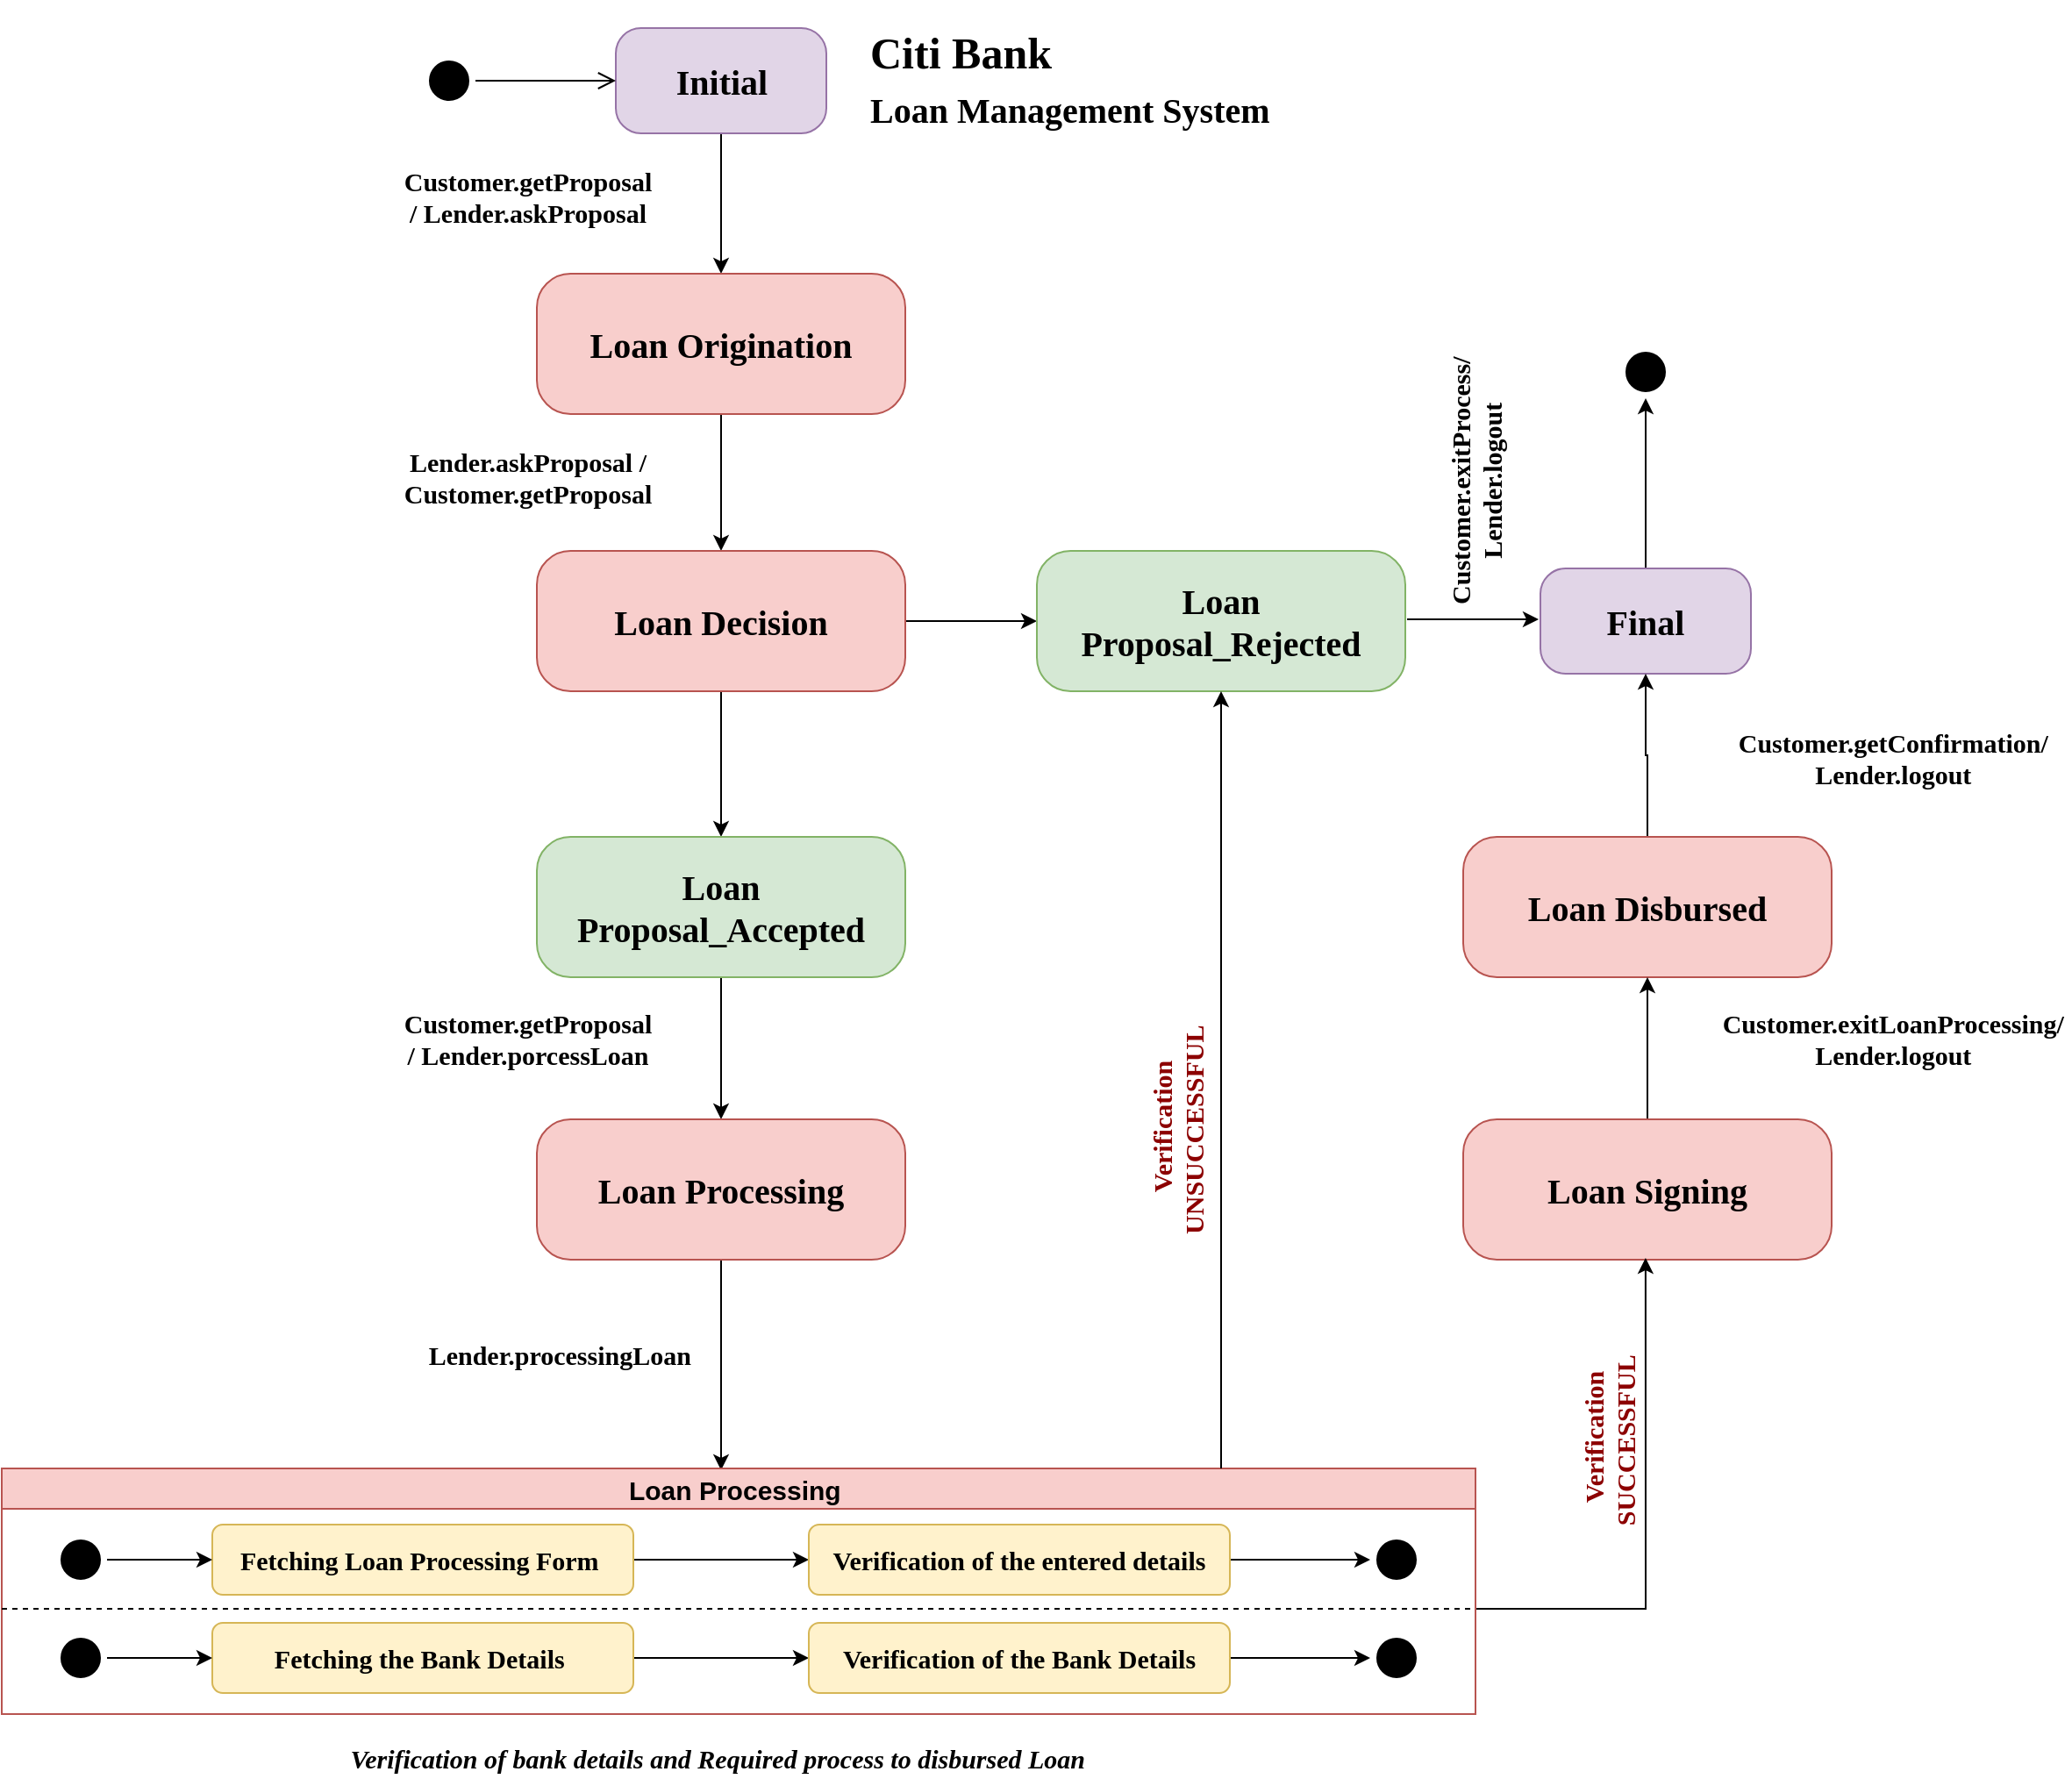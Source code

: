 <mxfile version="22.1.18" type="device">
  <diagram name="Page-1" id="58cdce13-f638-feb5-8d6f-7d28b1aa9fa0">
    <mxGraphModel dx="3259" dy="559" grid="1" gridSize="10" guides="1" tooltips="1" connect="1" arrows="1" fold="1" page="1" pageScale="1" pageWidth="1100" pageHeight="850" background="none" math="0" shadow="0">
      <root>
        <mxCell id="0" />
        <mxCell id="1" parent="0" />
        <mxCell id="382b91b5511bd0f7-1" value="" style="ellipse;html=1;shape=startState;fillColor=#000000;strokeColor=#000000;rounded=1;shadow=0;comic=0;labelBackgroundColor=none;fontFamily=Verdana;fontSize=12;fontColor=#000000;align=center;direction=south;" parent="1" vertex="1">
          <mxGeometry x="-1040" y="74" width="30" height="30" as="geometry" />
        </mxCell>
        <mxCell id="qKRQruOHC8RujGuLGtq7-36" value="" style="edgeStyle=orthogonalEdgeStyle;rounded=0;orthogonalLoop=1;jettySize=auto;html=1;" edge="1" parent="1" source="382b91b5511bd0f7-6" target="382b91b5511bd0f7-7">
          <mxGeometry relative="1" as="geometry" />
        </mxCell>
        <mxCell id="382b91b5511bd0f7-6" value="" style="rounded=1;whiteSpace=wrap;html=1;arcSize=24;fillColor=#e1d5e7;strokeColor=#9673a6;shadow=0;comic=0;labelBackgroundColor=none;fontFamily=Verdana;fontSize=12;align=center;" parent="1" vertex="1">
          <mxGeometry x="-930" y="59" width="120" height="60" as="geometry" />
        </mxCell>
        <mxCell id="qKRQruOHC8RujGuLGtq7-37" value="" style="edgeStyle=orthogonalEdgeStyle;rounded=0;orthogonalLoop=1;jettySize=auto;html=1;" edge="1" parent="1" source="382b91b5511bd0f7-7" target="qKRQruOHC8RujGuLGtq7-7">
          <mxGeometry relative="1" as="geometry" />
        </mxCell>
        <mxCell id="382b91b5511bd0f7-7" value="&lt;p style=&quot;font-size: 20px;&quot;&gt;&lt;font face=&quot;Times New Roman&quot;&gt;&lt;b&gt;Loan Origination&lt;/b&gt;&lt;/font&gt;&lt;/p&gt;" style="rounded=1;whiteSpace=wrap;html=1;arcSize=24;fillColor=#f8cecc;strokeColor=#b85450;shadow=0;comic=0;labelBackgroundColor=none;fontFamily=Verdana;fontSize=12;align=center;" parent="1" vertex="1">
          <mxGeometry x="-975" y="199" width="210" height="80" as="geometry" />
        </mxCell>
        <mxCell id="2a3bc250acf0617d-9" style="edgeStyle=orthogonalEdgeStyle;html=1;labelBackgroundColor=none;endArrow=open;endSize=8;strokeColor=#000000;fontFamily=Verdana;fontSize=12;align=left;" parent="1" source="382b91b5511bd0f7-1" target="382b91b5511bd0f7-6" edge="1">
          <mxGeometry relative="1" as="geometry" />
        </mxCell>
        <mxCell id="qKRQruOHC8RujGuLGtq7-2" value="Initial" style="text;html=1;align=center;verticalAlign=middle;resizable=0;points=[];autosize=1;strokeColor=none;fillColor=none;fontFamily=Times New Roman;fontStyle=1;fontSize=20;" vertex="1" parent="1">
          <mxGeometry x="-910" y="69" width="80" height="40" as="geometry" />
        </mxCell>
        <mxCell id="qKRQruOHC8RujGuLGtq7-17" value="" style="edgeStyle=orthogonalEdgeStyle;rounded=0;orthogonalLoop=1;jettySize=auto;html=1;" edge="1" parent="1" source="qKRQruOHC8RujGuLGtq7-7" target="qKRQruOHC8RujGuLGtq7-8">
          <mxGeometry relative="1" as="geometry" />
        </mxCell>
        <mxCell id="qKRQruOHC8RujGuLGtq7-38" value="" style="edgeStyle=orthogonalEdgeStyle;rounded=0;orthogonalLoop=1;jettySize=auto;html=1;" edge="1" parent="1" source="qKRQruOHC8RujGuLGtq7-7" target="qKRQruOHC8RujGuLGtq7-10">
          <mxGeometry relative="1" as="geometry" />
        </mxCell>
        <mxCell id="qKRQruOHC8RujGuLGtq7-7" value="&lt;p style=&quot;font-size: 20px;&quot;&gt;&lt;font face=&quot;Times New Roman&quot;&gt;&lt;b&gt;Loan Decision&lt;/b&gt;&lt;/font&gt;&lt;/p&gt;" style="rounded=1;whiteSpace=wrap;html=1;arcSize=24;fillColor=#f8cecc;strokeColor=#b85450;shadow=0;comic=0;labelBackgroundColor=none;fontFamily=Verdana;fontSize=12;align=center;" vertex="1" parent="1">
          <mxGeometry x="-975" y="357" width="210" height="80" as="geometry" />
        </mxCell>
        <mxCell id="qKRQruOHC8RujGuLGtq7-8" value="&lt;p style=&quot;font-size: 20px;&quot;&gt;&lt;font face=&quot;Times New Roman&quot;&gt;&lt;b&gt;Loan Proposal_Rejected&lt;/b&gt;&lt;/font&gt;&lt;/p&gt;" style="rounded=1;whiteSpace=wrap;html=1;arcSize=24;fillColor=#d5e8d4;strokeColor=#82b366;shadow=0;comic=0;labelBackgroundColor=none;fontFamily=Verdana;fontSize=12;align=center;" vertex="1" parent="1">
          <mxGeometry x="-690" y="357" width="210" height="80" as="geometry" />
        </mxCell>
        <mxCell id="qKRQruOHC8RujGuLGtq7-39" value="" style="edgeStyle=orthogonalEdgeStyle;rounded=0;orthogonalLoop=1;jettySize=auto;html=1;" edge="1" parent="1" source="qKRQruOHC8RujGuLGtq7-10" target="qKRQruOHC8RujGuLGtq7-21">
          <mxGeometry relative="1" as="geometry" />
        </mxCell>
        <mxCell id="qKRQruOHC8RujGuLGtq7-10" value="&lt;p style=&quot;font-size: 20px;&quot;&gt;&lt;font face=&quot;Times New Roman&quot;&gt;&lt;b&gt;Loan Proposal_Accepted&lt;/b&gt;&lt;/font&gt;&lt;/p&gt;" style="rounded=1;whiteSpace=wrap;html=1;arcSize=24;fillColor=#d5e8d4;strokeColor=#82b366;shadow=0;comic=0;labelBackgroundColor=none;fontFamily=Verdana;fontSize=12;align=center;" vertex="1" parent="1">
          <mxGeometry x="-975" y="520" width="210" height="80" as="geometry" />
        </mxCell>
        <mxCell id="qKRQruOHC8RujGuLGtq7-48" value="" style="edgeStyle=orthogonalEdgeStyle;rounded=0;orthogonalLoop=1;jettySize=auto;html=1;" edge="1" parent="1" source="qKRQruOHC8RujGuLGtq7-21">
          <mxGeometry relative="1" as="geometry">
            <mxPoint x="-870" y="881" as="targetPoint" />
          </mxGeometry>
        </mxCell>
        <mxCell id="qKRQruOHC8RujGuLGtq7-21" value="&lt;p style=&quot;font-size: 20px;&quot;&gt;&lt;font face=&quot;Times New Roman&quot;&gt;&lt;b&gt;Loan Processing&lt;/b&gt;&lt;/font&gt;&lt;/p&gt;" style="rounded=1;whiteSpace=wrap;html=1;arcSize=24;fillColor=#f8cecc;strokeColor=#b85450;shadow=0;comic=0;labelBackgroundColor=none;fontFamily=Verdana;fontSize=12;align=center;" vertex="1" parent="1">
          <mxGeometry x="-975" y="681" width="210" height="80" as="geometry" />
        </mxCell>
        <mxCell id="qKRQruOHC8RujGuLGtq7-25" value="" style="edgeStyle=orthogonalEdgeStyle;rounded=0;orthogonalLoop=1;jettySize=auto;html=1;" edge="1" parent="1" source="qKRQruOHC8RujGuLGtq7-22" target="qKRQruOHC8RujGuLGtq7-24">
          <mxGeometry relative="1" as="geometry" />
        </mxCell>
        <mxCell id="qKRQruOHC8RujGuLGtq7-22" value="&lt;font style=&quot;font-size: 20px;&quot;&gt;&lt;b&gt;Final&lt;/b&gt;&lt;/font&gt;" style="rounded=1;whiteSpace=wrap;html=1;arcSize=24;fillColor=#e1d5e7;strokeColor=#9673a6;shadow=0;comic=0;labelBackgroundColor=none;fontFamily=Times New Roman;fontSize=12;align=center;" vertex="1" parent="1">
          <mxGeometry x="-403" y="367" width="120" height="60" as="geometry" />
        </mxCell>
        <mxCell id="qKRQruOHC8RujGuLGtq7-23" value="" style="edgeStyle=orthogonalEdgeStyle;rounded=0;orthogonalLoop=1;jettySize=auto;html=1;" edge="1" parent="1">
          <mxGeometry relative="1" as="geometry">
            <mxPoint x="-479" y="396" as="sourcePoint" />
            <mxPoint x="-404" y="396" as="targetPoint" />
          </mxGeometry>
        </mxCell>
        <mxCell id="qKRQruOHC8RujGuLGtq7-24" value="" style="ellipse;html=1;shape=startState;fillColor=#000000;strokeColor=#000000;rounded=1;shadow=0;comic=0;labelBackgroundColor=none;fontFamily=Verdana;fontSize=12;fontColor=#000000;align=center;direction=south;" vertex="1" parent="1">
          <mxGeometry x="-358" y="240" width="30" height="30" as="geometry" />
        </mxCell>
        <mxCell id="qKRQruOHC8RujGuLGtq7-27" value="&lt;h1&gt;&lt;span style=&quot;background-color: initial;&quot;&gt;&lt;font style=&quot;font-size: 25px;&quot; face=&quot;Times New Roman&quot;&gt;Citi Bank&lt;/font&gt;&lt;/span&gt;&lt;/h1&gt;&lt;h1 style=&quot;line-height: 0%;&quot;&gt;&lt;span style=&quot;background-color: initial;&quot;&gt;&lt;font style=&quot;font-size: 20px;&quot; face=&quot;Times New Roman&quot;&gt;Loan Management System&lt;/font&gt;&lt;/span&gt;&lt;br&gt;&lt;/h1&gt;" style="text;html=1;strokeColor=none;fillColor=none;spacing=5;spacingTop=-20;whiteSpace=wrap;overflow=hidden;rounded=0;" vertex="1" parent="1">
          <mxGeometry x="-790" y="53" width="600" height="120" as="geometry" />
        </mxCell>
        <mxCell id="qKRQruOHC8RujGuLGtq7-31" value="Customer.getProposal / Lender.askProposal" style="text;html=1;strokeColor=none;fillColor=none;align=center;verticalAlign=middle;whiteSpace=wrap;rounded=0;fontFamily=Times New Roman;fontSize=15;fontStyle=1" vertex="1" parent="1">
          <mxGeometry x="-1010" y="140" width="60" height="30" as="geometry" />
        </mxCell>
        <mxCell id="qKRQruOHC8RujGuLGtq7-34" value="Lender.askProposal / Customer.getProposal" style="text;html=1;strokeColor=none;fillColor=none;align=center;verticalAlign=middle;whiteSpace=wrap;rounded=0;fontFamily=Times New Roman;fontSize=15;fontStyle=1" vertex="1" parent="1">
          <mxGeometry x="-1010" y="300" width="60" height="30" as="geometry" />
        </mxCell>
        <mxCell id="qKRQruOHC8RujGuLGtq7-41" value="" style="edgeStyle=orthogonalEdgeStyle;rounded=0;orthogonalLoop=1;jettySize=auto;html=1;" edge="1" parent="1" source="qKRQruOHC8RujGuLGtq7-40" target="qKRQruOHC8RujGuLGtq7-22">
          <mxGeometry relative="1" as="geometry" />
        </mxCell>
        <mxCell id="qKRQruOHC8RujGuLGtq7-40" value="&lt;p style=&quot;font-size: 20px;&quot;&gt;&lt;font face=&quot;Times New Roman&quot;&gt;&lt;b&gt;Loan Disbursed&lt;/b&gt;&lt;/font&gt;&lt;/p&gt;" style="rounded=1;whiteSpace=wrap;html=1;arcSize=24;fillColor=#f8cecc;strokeColor=#b85450;shadow=0;comic=0;labelBackgroundColor=none;fontFamily=Verdana;fontSize=12;align=center;" vertex="1" parent="1">
          <mxGeometry x="-447" y="520" width="210" height="80" as="geometry" />
        </mxCell>
        <mxCell id="qKRQruOHC8RujGuLGtq7-43" value="" style="edgeStyle=orthogonalEdgeStyle;rounded=0;orthogonalLoop=1;jettySize=auto;html=1;" edge="1" parent="1" source="qKRQruOHC8RujGuLGtq7-42" target="qKRQruOHC8RujGuLGtq7-40">
          <mxGeometry relative="1" as="geometry" />
        </mxCell>
        <mxCell id="qKRQruOHC8RujGuLGtq7-42" value="&lt;p style=&quot;font-size: 20px;&quot;&gt;&lt;font face=&quot;Times New Roman&quot;&gt;&lt;b&gt;Loan Signing&lt;/b&gt;&lt;/font&gt;&lt;/p&gt;" style="rounded=1;whiteSpace=wrap;html=1;arcSize=24;fillColor=#f8cecc;strokeColor=#b85450;shadow=0;comic=0;labelBackgroundColor=none;fontFamily=Verdana;fontSize=12;align=center;" vertex="1" parent="1">
          <mxGeometry x="-447" y="681" width="210" height="80" as="geometry" />
        </mxCell>
        <mxCell id="qKRQruOHC8RujGuLGtq7-46" value="" style="edgeStyle=orthogonalEdgeStyle;rounded=0;orthogonalLoop=1;jettySize=auto;html=1;entryX=0.495;entryY=0.988;entryDx=0;entryDy=0;entryPerimeter=0;" edge="1" parent="1" target="qKRQruOHC8RujGuLGtq7-42">
          <mxGeometry relative="1" as="geometry">
            <mxPoint x="-440" y="960" as="sourcePoint" />
            <mxPoint x="-343" y="770" as="targetPoint" />
            <Array as="points">
              <mxPoint x="-343" y="960" />
            </Array>
          </mxGeometry>
        </mxCell>
        <mxCell id="qKRQruOHC8RujGuLGtq7-44" value="&lt;font style=&quot;font-size: 15px;&quot;&gt;Loan Processing&amp;nbsp;&lt;/font&gt;" style="swimlane;whiteSpace=wrap;html=1;fontStyle=1;fillColor=#f8cecc;strokeColor=#b85450;" vertex="1" parent="1">
          <mxGeometry x="-1280" y="880" width="840" height="140" as="geometry" />
        </mxCell>
        <mxCell id="qKRQruOHC8RujGuLGtq7-79" value="" style="edgeStyle=orthogonalEdgeStyle;rounded=0;orthogonalLoop=1;jettySize=auto;html=1;" edge="1" parent="qKRQruOHC8RujGuLGtq7-44" source="qKRQruOHC8RujGuLGtq7-62" target="qKRQruOHC8RujGuLGtq7-77">
          <mxGeometry relative="1" as="geometry" />
        </mxCell>
        <mxCell id="qKRQruOHC8RujGuLGtq7-62" value="&lt;font face=&quot;Times New Roman&quot; style=&quot;font-size: 15px;&quot;&gt;&lt;b&gt;Fetching the Bank Details&amp;nbsp;&lt;/b&gt;&lt;/font&gt;" style="rounded=1;whiteSpace=wrap;html=1;fillColor=#fff2cc;strokeColor=#d6b656;" vertex="1" parent="qKRQruOHC8RujGuLGtq7-44">
          <mxGeometry x="120" y="88" width="240" height="40" as="geometry" />
        </mxCell>
        <mxCell id="qKRQruOHC8RujGuLGtq7-78" value="" style="edgeStyle=orthogonalEdgeStyle;rounded=0;orthogonalLoop=1;jettySize=auto;html=1;entryX=0;entryY=0.5;entryDx=0;entryDy=0;" edge="1" parent="qKRQruOHC8RujGuLGtq7-44" source="qKRQruOHC8RujGuLGtq7-63" target="qKRQruOHC8RujGuLGtq7-76">
          <mxGeometry relative="1" as="geometry" />
        </mxCell>
        <mxCell id="qKRQruOHC8RujGuLGtq7-63" value="&lt;font face=&quot;Times New Roman&quot; style=&quot;font-size: 15px;&quot;&gt;&lt;b&gt;Fetching Loan Processing Form&amp;nbsp;&lt;/b&gt;&lt;/font&gt;" style="rounded=1;whiteSpace=wrap;html=1;fillColor=#fff2cc;strokeColor=#d6b656;" vertex="1" parent="qKRQruOHC8RujGuLGtq7-44">
          <mxGeometry x="120" y="32" width="240" height="40" as="geometry" />
        </mxCell>
        <mxCell id="qKRQruOHC8RujGuLGtq7-73" value="" style="edgeStyle=orthogonalEdgeStyle;rounded=0;orthogonalLoop=1;jettySize=auto;html=1;" edge="1" parent="qKRQruOHC8RujGuLGtq7-44" source="qKRQruOHC8RujGuLGtq7-67" target="qKRQruOHC8RujGuLGtq7-63">
          <mxGeometry relative="1" as="geometry" />
        </mxCell>
        <mxCell id="qKRQruOHC8RujGuLGtq7-67" value="" style="ellipse;html=1;shape=startState;fillColor=#000000;strokeColor=#000000;rounded=1;shadow=0;comic=0;labelBackgroundColor=none;fontFamily=Verdana;fontSize=12;fontColor=#000000;align=center;direction=south;" vertex="1" parent="qKRQruOHC8RujGuLGtq7-44">
          <mxGeometry x="30" y="37" width="30" height="30" as="geometry" />
        </mxCell>
        <mxCell id="qKRQruOHC8RujGuLGtq7-75" value="" style="edgeStyle=orthogonalEdgeStyle;rounded=0;orthogonalLoop=1;jettySize=auto;html=1;" edge="1" parent="qKRQruOHC8RujGuLGtq7-44" source="qKRQruOHC8RujGuLGtq7-68">
          <mxGeometry relative="1" as="geometry">
            <mxPoint x="120" y="108" as="targetPoint" />
            <Array as="points">
              <mxPoint x="120" y="108" />
            </Array>
          </mxGeometry>
        </mxCell>
        <mxCell id="qKRQruOHC8RujGuLGtq7-68" value="" style="ellipse;html=1;shape=startState;fillColor=#000000;strokeColor=#000000;rounded=1;shadow=0;comic=0;labelBackgroundColor=none;fontFamily=Verdana;fontSize=12;fontColor=#000000;align=center;direction=south;" vertex="1" parent="qKRQruOHC8RujGuLGtq7-44">
          <mxGeometry x="30" y="93" width="30" height="30" as="geometry" />
        </mxCell>
        <mxCell id="qKRQruOHC8RujGuLGtq7-69" value="" style="ellipse;html=1;shape=startState;fillColor=#000000;strokeColor=#000000;rounded=1;shadow=0;comic=0;labelBackgroundColor=none;fontFamily=Verdana;fontSize=12;fontColor=#000000;align=center;direction=south;" vertex="1" parent="qKRQruOHC8RujGuLGtq7-44">
          <mxGeometry x="780" y="93" width="30" height="30" as="geometry" />
        </mxCell>
        <mxCell id="qKRQruOHC8RujGuLGtq7-71" value="" style="ellipse;html=1;shape=startState;fillColor=#000000;strokeColor=#000000;rounded=1;shadow=0;comic=0;labelBackgroundColor=none;fontFamily=Verdana;fontSize=12;fontColor=#000000;align=center;direction=south;" vertex="1" parent="qKRQruOHC8RujGuLGtq7-44">
          <mxGeometry x="780" y="37" width="30" height="30" as="geometry" />
        </mxCell>
        <mxCell id="qKRQruOHC8RujGuLGtq7-80" value="" style="edgeStyle=orthogonalEdgeStyle;rounded=0;orthogonalLoop=1;jettySize=auto;html=1;" edge="1" parent="qKRQruOHC8RujGuLGtq7-44" source="qKRQruOHC8RujGuLGtq7-76" target="qKRQruOHC8RujGuLGtq7-71">
          <mxGeometry relative="1" as="geometry" />
        </mxCell>
        <mxCell id="qKRQruOHC8RujGuLGtq7-76" value="&lt;font face=&quot;Times New Roman&quot;&gt;&lt;span style=&quot;font-size: 15px;&quot;&gt;&lt;b&gt;Verification of the entered details&lt;/b&gt;&lt;/span&gt;&lt;/font&gt;" style="rounded=1;whiteSpace=wrap;html=1;fillColor=#fff2cc;strokeColor=#d6b656;" vertex="1" parent="qKRQruOHC8RujGuLGtq7-44">
          <mxGeometry x="460" y="32" width="240" height="40" as="geometry" />
        </mxCell>
        <mxCell id="qKRQruOHC8RujGuLGtq7-81" value="" style="edgeStyle=orthogonalEdgeStyle;rounded=0;orthogonalLoop=1;jettySize=auto;html=1;" edge="1" parent="qKRQruOHC8RujGuLGtq7-44" source="qKRQruOHC8RujGuLGtq7-77" target="qKRQruOHC8RujGuLGtq7-69">
          <mxGeometry relative="1" as="geometry" />
        </mxCell>
        <mxCell id="qKRQruOHC8RujGuLGtq7-77" value="&lt;font face=&quot;Times New Roman&quot;&gt;&lt;span style=&quot;font-size: 15px;&quot;&gt;&lt;b&gt;Verification of the Bank Details&lt;/b&gt;&lt;/span&gt;&lt;/font&gt;" style="rounded=1;whiteSpace=wrap;html=1;fillColor=#fff2cc;strokeColor=#d6b656;" vertex="1" parent="qKRQruOHC8RujGuLGtq7-44">
          <mxGeometry x="460" y="88" width="240" height="40" as="geometry" />
        </mxCell>
        <mxCell id="qKRQruOHC8RujGuLGtq7-50" value="Customer.getProposal / Lender.porcessLoan" style="text;html=1;strokeColor=none;fillColor=none;align=center;verticalAlign=middle;whiteSpace=wrap;rounded=0;fontFamily=Times New Roman;fontSize=15;fontStyle=1" vertex="1" parent="1">
          <mxGeometry x="-1010" y="620" width="60" height="30" as="geometry" />
        </mxCell>
        <mxCell id="qKRQruOHC8RujGuLGtq7-51" value="Customer.exitProcess/&amp;nbsp;&lt;br&gt;Lender.logout&amp;nbsp;" style="text;html=1;strokeColor=none;fillColor=none;align=center;verticalAlign=middle;whiteSpace=wrap;rounded=0;fontFamily=Times New Roman;fontSize=15;fontStyle=1;rotation=-90;" vertex="1" parent="1">
          <mxGeometry x="-470" y="300" width="60" height="30" as="geometry" />
        </mxCell>
        <mxCell id="qKRQruOHC8RujGuLGtq7-52" value="&lt;font face=&quot;Times New Roman&quot; style=&quot;font-size: 15px;&quot;&gt;&lt;b&gt;Lender.processingLoan&amp;nbsp;&lt;/b&gt;&lt;/font&gt;" style="text;html=1;strokeColor=none;fillColor=none;align=center;verticalAlign=middle;whiteSpace=wrap;rounded=0;" vertex="1" parent="1">
          <mxGeometry x="-990" y="800" width="60" height="30" as="geometry" />
        </mxCell>
        <mxCell id="qKRQruOHC8RujGuLGtq7-53" value="Customer.getConfirmation/&amp;nbsp;&lt;br&gt;Lender.logout&amp;nbsp;" style="text;html=1;strokeColor=none;fillColor=none;align=center;verticalAlign=middle;whiteSpace=wrap;rounded=0;fontFamily=Times New Roman;fontSize=15;fontStyle=1;rotation=0;" vertex="1" parent="1">
          <mxGeometry x="-230" y="460" width="60" height="30" as="geometry" />
        </mxCell>
        <mxCell id="qKRQruOHC8RujGuLGtq7-55" value="Customer.exitLoanProcessing/&amp;nbsp;&lt;br&gt;Lender.logout&amp;nbsp;" style="text;html=1;strokeColor=none;fillColor=none;align=center;verticalAlign=middle;whiteSpace=wrap;rounded=0;fontFamily=Times New Roman;fontSize=15;fontStyle=1;rotation=0;" vertex="1" parent="1">
          <mxGeometry x="-230" y="620" width="60" height="30" as="geometry" />
        </mxCell>
        <mxCell id="qKRQruOHC8RujGuLGtq7-59" value="Verification of bank details and Required process to disbursed Loan&amp;nbsp;" style="text;html=1;strokeColor=none;fillColor=none;align=center;verticalAlign=middle;whiteSpace=wrap;rounded=0;fontFamily=Times New Roman;fontStyle=3;fontSize=15;" vertex="1" parent="1">
          <mxGeometry x="-1130" y="1030" width="520" height="30" as="geometry" />
        </mxCell>
        <mxCell id="qKRQruOHC8RujGuLGtq7-64" value="" style="endArrow=none;dashed=1;html=1;rounded=0;" edge="1" parent="1">
          <mxGeometry width="50" height="50" relative="1" as="geometry">
            <mxPoint x="-1280" y="960" as="sourcePoint" />
            <mxPoint x="-440" y="960" as="targetPoint" />
          </mxGeometry>
        </mxCell>
        <mxCell id="qKRQruOHC8RujGuLGtq7-83" value="&lt;b&gt;&lt;font style=&quot;font-size: 15px;&quot; color=&quot;#8c0000&quot; face=&quot;Times New Roman&quot;&gt;Verification SUCCESSFUL&amp;nbsp;&lt;/font&gt;&lt;/b&gt;" style="text;html=1;strokeColor=none;fillColor=none;align=center;verticalAlign=middle;whiteSpace=wrap;rounded=0;rotation=-90;" vertex="1" parent="1">
          <mxGeometry x="-394" y="847" width="60" height="30" as="geometry" />
        </mxCell>
        <mxCell id="qKRQruOHC8RujGuLGtq7-84" value="" style="edgeStyle=none;orthogonalLoop=1;jettySize=auto;html=1;rounded=0;entryX=0.5;entryY=1;entryDx=0;entryDy=0;" edge="1" parent="1" target="qKRQruOHC8RujGuLGtq7-8">
          <mxGeometry width="100" relative="1" as="geometry">
            <mxPoint x="-585" y="880" as="sourcePoint" />
            <mxPoint x="-590" y="440" as="targetPoint" />
            <Array as="points" />
          </mxGeometry>
        </mxCell>
        <mxCell id="qKRQruOHC8RujGuLGtq7-85" value="&lt;b&gt;&lt;font style=&quot;font-size: 15px;&quot; color=&quot;#8c0000&quot; face=&quot;Times New Roman&quot;&gt;Verification UNSUCCESSFUL&amp;nbsp;&lt;/font&gt;&lt;/b&gt;" style="text;html=1;strokeColor=none;fillColor=none;align=center;verticalAlign=middle;whiteSpace=wrap;rounded=0;rotation=-90;" vertex="1" parent="1">
          <mxGeometry x="-640" y="670" width="60" height="30" as="geometry" />
        </mxCell>
      </root>
    </mxGraphModel>
  </diagram>
</mxfile>
